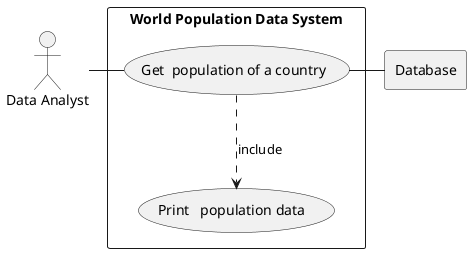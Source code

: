 @startuml

actor DA as "Data Analyst"

rectangle Database

rectangle "World Population Data System" {
    usecase UC1 as "Get  population of a country
"

    usecase UCa as "Print   population data "

    DA - UC1
    UC1 ..> UCa : include
    UC1 - Database
}
@enduml